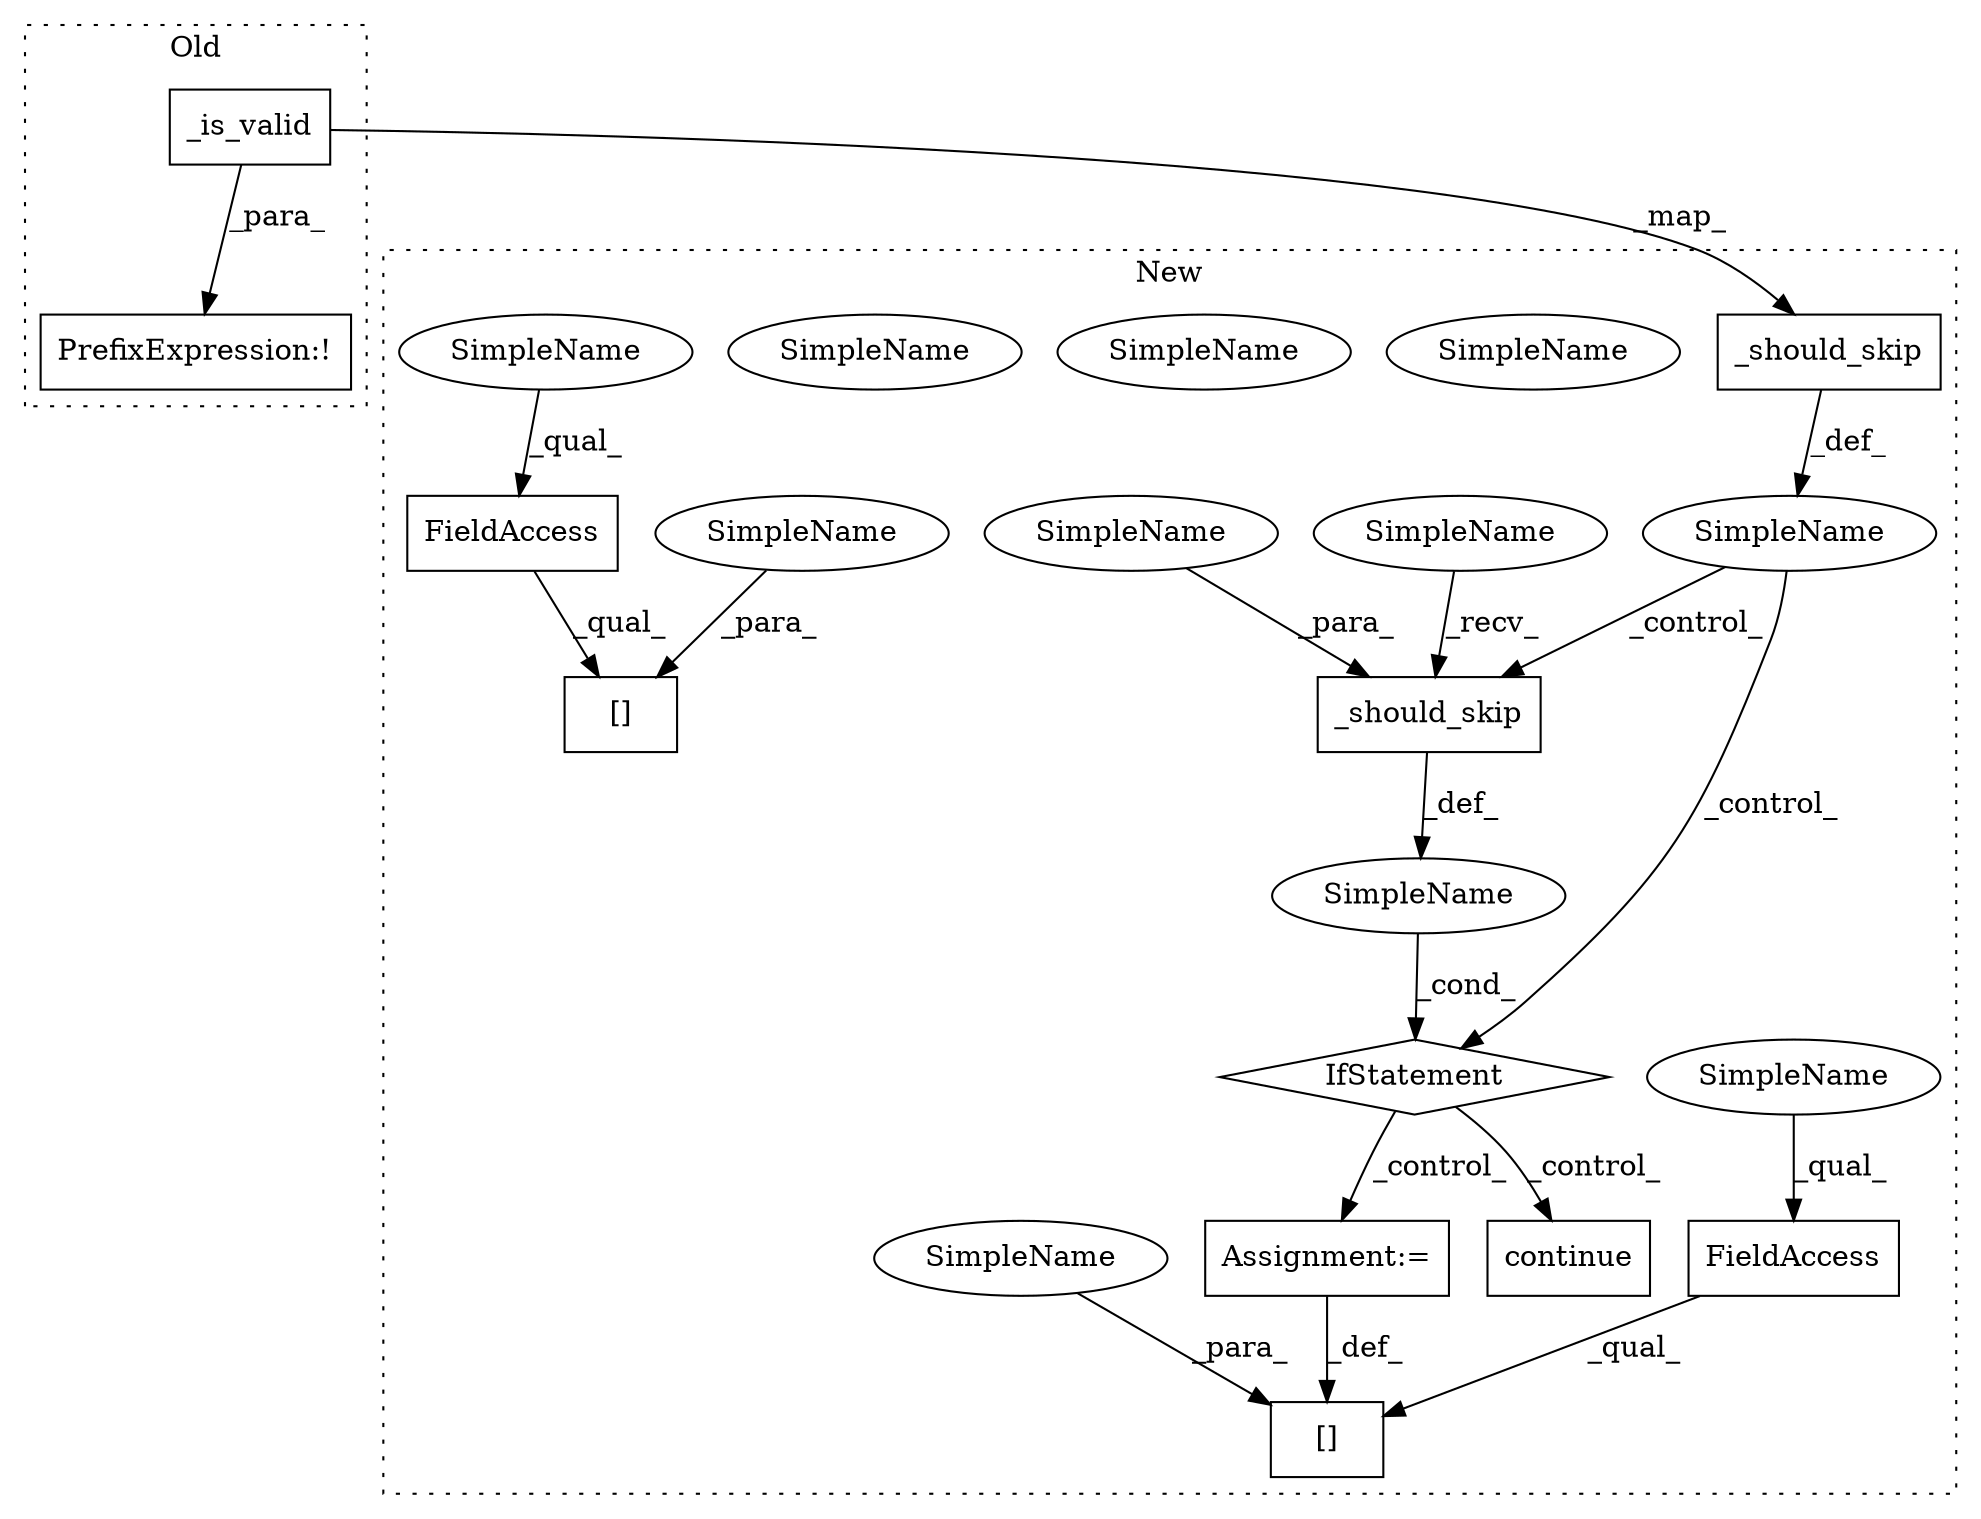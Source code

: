 digraph G {
subgraph cluster0 {
1 [label="_is_valid" a="32" s="3000,3018" l="10,1" shape="box"];
3 [label="PrefixExpression:!" a="38" s="2994" l="1" shape="box"];
label = "Old";
style="dotted";
}
subgraph cluster1 {
2 [label="_should_skip" a="32" s="2999,3020" l="13,1" shape="box"];
4 [label="FieldAccess" a="22" s="3875" l="23" shape="box"];
5 [label="[]" a="2" s="3875,3907" l="24,1" shape="box"];
6 [label="[]" a="2" s="3875,3907" l="24,1" shape="box"];
7 [label="continue" a="18" s="3847" l="9" shape="box"];
8 [label="_should_skip" a="32" s="3811,3832" l="13,1" shape="box"];
9 [label="SimpleName" a="42" s="" l="" shape="ellipse"];
10 [label="IfStatement" a="25" s="3802,3833" l="4,2" shape="diamond"];
11 [label="FieldAccess" a="22" s="3875" l="23" shape="box"];
12 [label="SimpleName" a="42" s="" l="" shape="ellipse"];
13 [label="Assignment:=" a="7" s="3908" l="2" shape="box"];
14 [label="SimpleName" a="42" s="3899" l="8" shape="ellipse"];
15 [label="SimpleName" a="42" s="3899" l="8" shape="ellipse"];
16 [label="SimpleName" a="42" s="3824" l="8" shape="ellipse"];
17 [label="SimpleName" a="42" s="3806" l="4" shape="ellipse"];
18 [label="SimpleName" a="42" s="3875" l="4" shape="ellipse"];
19 [label="SimpleName" a="42" s="3875" l="4" shape="ellipse"];
20 [label="SimpleName" a="42" s="3899" l="8" shape="ellipse"];
21 [label="SimpleName" a="42" s="3824" l="8" shape="ellipse"];
22 [label="SimpleName" a="42" s="3899" l="8" shape="ellipse"];
label = "New";
style="dotted";
}
1 -> 2 [label="_map_"];
1 -> 3 [label="_para_"];
2 -> 12 [label="_def_"];
4 -> 5 [label="_qual_"];
8 -> 9 [label="_def_"];
9 -> 10 [label="_cond_"];
10 -> 7 [label="_control_"];
10 -> 13 [label="_control_"];
11 -> 6 [label="_qual_"];
12 -> 10 [label="_control_"];
12 -> 8 [label="_control_"];
13 -> 6 [label="_def_"];
17 -> 8 [label="_recv_"];
18 -> 11 [label="_qual_"];
19 -> 4 [label="_qual_"];
20 -> 5 [label="_para_"];
21 -> 8 [label="_para_"];
22 -> 6 [label="_para_"];
}